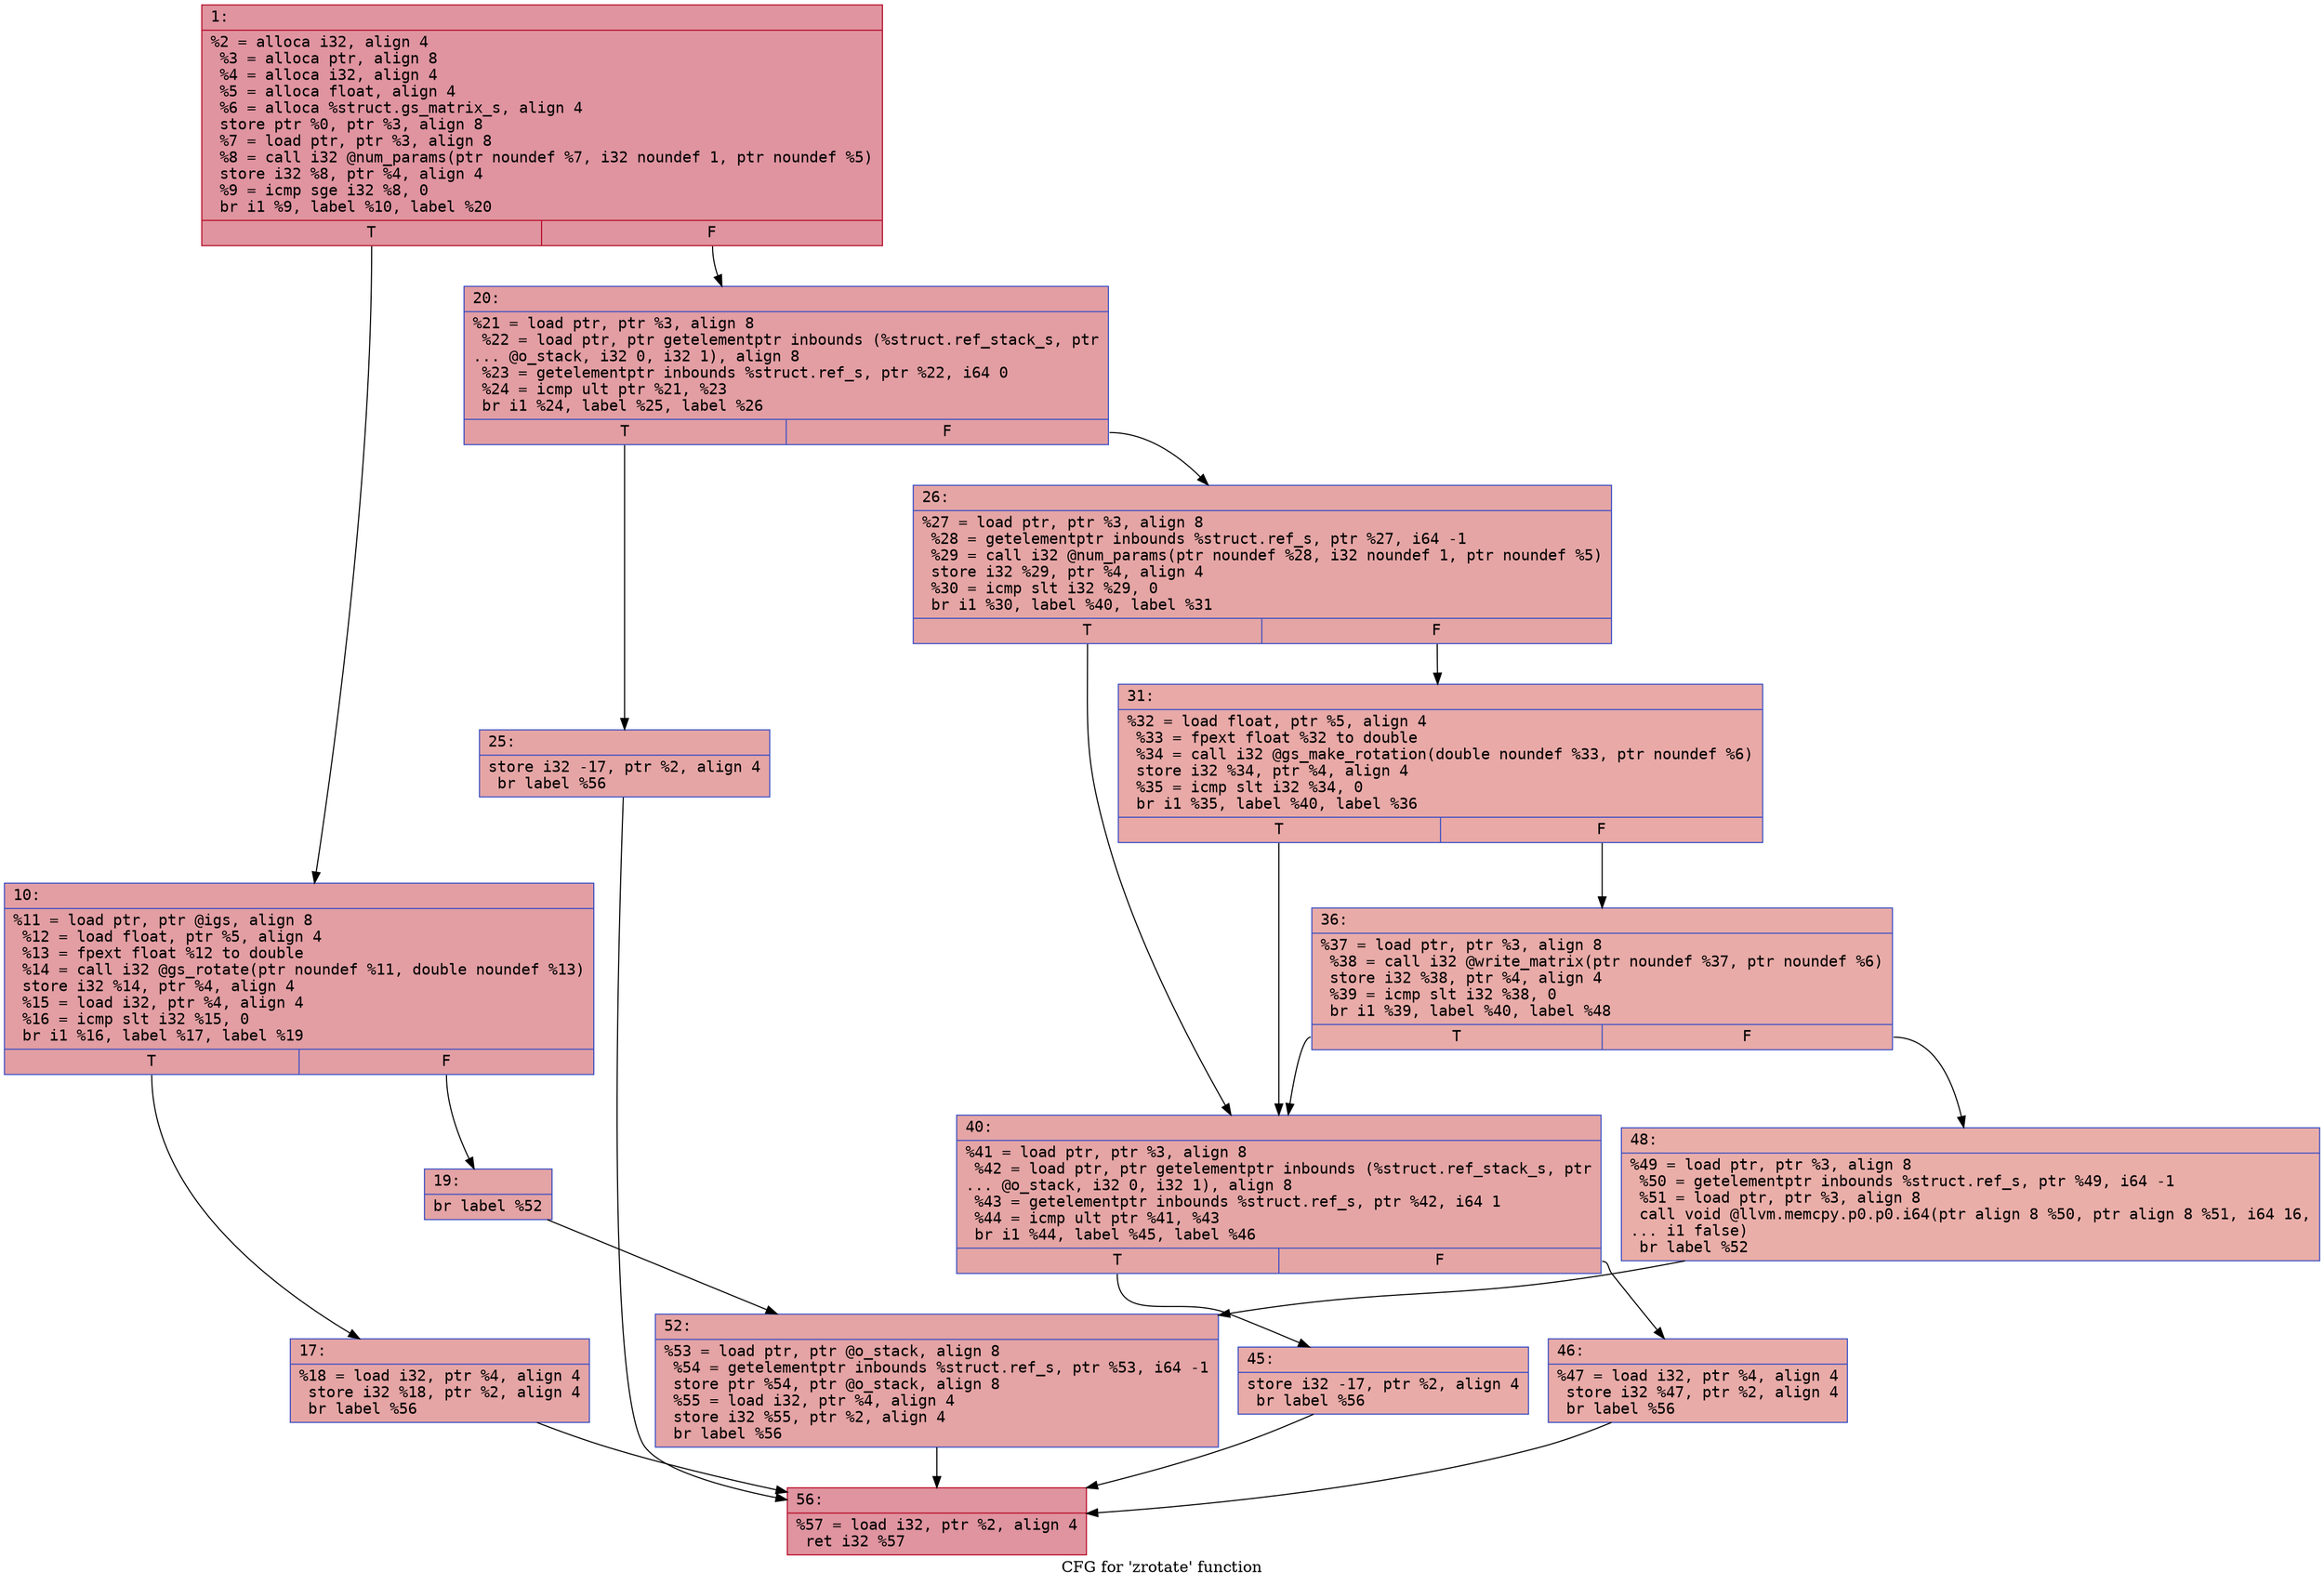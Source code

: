 digraph "CFG for 'zrotate' function" {
	label="CFG for 'zrotate' function";

	Node0x600001bd2a80 [shape=record,color="#b70d28ff", style=filled, fillcolor="#b70d2870" fontname="Courier",label="{1:\l|  %2 = alloca i32, align 4\l  %3 = alloca ptr, align 8\l  %4 = alloca i32, align 4\l  %5 = alloca float, align 4\l  %6 = alloca %struct.gs_matrix_s, align 4\l  store ptr %0, ptr %3, align 8\l  %7 = load ptr, ptr %3, align 8\l  %8 = call i32 @num_params(ptr noundef %7, i32 noundef 1, ptr noundef %5)\l  store i32 %8, ptr %4, align 4\l  %9 = icmp sge i32 %8, 0\l  br i1 %9, label %10, label %20\l|{<s0>T|<s1>F}}"];
	Node0x600001bd2a80:s0 -> Node0x600001bd2ad0[tooltip="1 -> 10\nProbability 50.00%" ];
	Node0x600001bd2a80:s1 -> Node0x600001bd2bc0[tooltip="1 -> 20\nProbability 50.00%" ];
	Node0x600001bd2ad0 [shape=record,color="#3d50c3ff", style=filled, fillcolor="#be242e70" fontname="Courier",label="{10:\l|  %11 = load ptr, ptr @igs, align 8\l  %12 = load float, ptr %5, align 4\l  %13 = fpext float %12 to double\l  %14 = call i32 @gs_rotate(ptr noundef %11, double noundef %13)\l  store i32 %14, ptr %4, align 4\l  %15 = load i32, ptr %4, align 4\l  %16 = icmp slt i32 %15, 0\l  br i1 %16, label %17, label %19\l|{<s0>T|<s1>F}}"];
	Node0x600001bd2ad0:s0 -> Node0x600001bd2b20[tooltip="10 -> 17\nProbability 37.50%" ];
	Node0x600001bd2ad0:s1 -> Node0x600001bd2b70[tooltip="10 -> 19\nProbability 62.50%" ];
	Node0x600001bd2b20 [shape=record,color="#3d50c3ff", style=filled, fillcolor="#c5333470" fontname="Courier",label="{17:\l|  %18 = load i32, ptr %4, align 4\l  store i32 %18, ptr %2, align 4\l  br label %56\l}"];
	Node0x600001bd2b20 -> Node0x600001bd2ee0[tooltip="17 -> 56\nProbability 100.00%" ];
	Node0x600001bd2b70 [shape=record,color="#3d50c3ff", style=filled, fillcolor="#c32e3170" fontname="Courier",label="{19:\l|  br label %52\l}"];
	Node0x600001bd2b70 -> Node0x600001bd2e90[tooltip="19 -> 52\nProbability 100.00%" ];
	Node0x600001bd2bc0 [shape=record,color="#3d50c3ff", style=filled, fillcolor="#be242e70" fontname="Courier",label="{20:\l|  %21 = load ptr, ptr %3, align 8\l  %22 = load ptr, ptr getelementptr inbounds (%struct.ref_stack_s, ptr\l... @o_stack, i32 0, i32 1), align 8\l  %23 = getelementptr inbounds %struct.ref_s, ptr %22, i64 0\l  %24 = icmp ult ptr %21, %23\l  br i1 %24, label %25, label %26\l|{<s0>T|<s1>F}}"];
	Node0x600001bd2bc0:s0 -> Node0x600001bd2c10[tooltip="20 -> 25\nProbability 50.00%" ];
	Node0x600001bd2bc0:s1 -> Node0x600001bd2c60[tooltip="20 -> 26\nProbability 50.00%" ];
	Node0x600001bd2c10 [shape=record,color="#3d50c3ff", style=filled, fillcolor="#c5333470" fontname="Courier",label="{25:\l|  store i32 -17, ptr %2, align 4\l  br label %56\l}"];
	Node0x600001bd2c10 -> Node0x600001bd2ee0[tooltip="25 -> 56\nProbability 100.00%" ];
	Node0x600001bd2c60 [shape=record,color="#3d50c3ff", style=filled, fillcolor="#c5333470" fontname="Courier",label="{26:\l|  %27 = load ptr, ptr %3, align 8\l  %28 = getelementptr inbounds %struct.ref_s, ptr %27, i64 -1\l  %29 = call i32 @num_params(ptr noundef %28, i32 noundef 1, ptr noundef %5)\l  store i32 %29, ptr %4, align 4\l  %30 = icmp slt i32 %29, 0\l  br i1 %30, label %40, label %31\l|{<s0>T|<s1>F}}"];
	Node0x600001bd2c60:s0 -> Node0x600001bd2d50[tooltip="26 -> 40\nProbability 37.50%" ];
	Node0x600001bd2c60:s1 -> Node0x600001bd2cb0[tooltip="26 -> 31\nProbability 62.50%" ];
	Node0x600001bd2cb0 [shape=record,color="#3d50c3ff", style=filled, fillcolor="#ca3b3770" fontname="Courier",label="{31:\l|  %32 = load float, ptr %5, align 4\l  %33 = fpext float %32 to double\l  %34 = call i32 @gs_make_rotation(double noundef %33, ptr noundef %6)\l  store i32 %34, ptr %4, align 4\l  %35 = icmp slt i32 %34, 0\l  br i1 %35, label %40, label %36\l|{<s0>T|<s1>F}}"];
	Node0x600001bd2cb0:s0 -> Node0x600001bd2d50[tooltip="31 -> 40\nProbability 37.50%" ];
	Node0x600001bd2cb0:s1 -> Node0x600001bd2d00[tooltip="31 -> 36\nProbability 62.50%" ];
	Node0x600001bd2d00 [shape=record,color="#3d50c3ff", style=filled, fillcolor="#cc403a70" fontname="Courier",label="{36:\l|  %37 = load ptr, ptr %3, align 8\l  %38 = call i32 @write_matrix(ptr noundef %37, ptr noundef %6)\l  store i32 %38, ptr %4, align 4\l  %39 = icmp slt i32 %38, 0\l  br i1 %39, label %40, label %48\l|{<s0>T|<s1>F}}"];
	Node0x600001bd2d00:s0 -> Node0x600001bd2d50[tooltip="36 -> 40\nProbability 37.50%" ];
	Node0x600001bd2d00:s1 -> Node0x600001bd2e40[tooltip="36 -> 48\nProbability 62.50%" ];
	Node0x600001bd2d50 [shape=record,color="#3d50c3ff", style=filled, fillcolor="#c5333470" fontname="Courier",label="{40:\l|  %41 = load ptr, ptr %3, align 8\l  %42 = load ptr, ptr getelementptr inbounds (%struct.ref_stack_s, ptr\l... @o_stack, i32 0, i32 1), align 8\l  %43 = getelementptr inbounds %struct.ref_s, ptr %42, i64 1\l  %44 = icmp ult ptr %41, %43\l  br i1 %44, label %45, label %46\l|{<s0>T|<s1>F}}"];
	Node0x600001bd2d50:s0 -> Node0x600001bd2da0[tooltip="40 -> 45\nProbability 50.00%" ];
	Node0x600001bd2d50:s1 -> Node0x600001bd2df0[tooltip="40 -> 46\nProbability 50.00%" ];
	Node0x600001bd2da0 [shape=record,color="#3d50c3ff", style=filled, fillcolor="#cc403a70" fontname="Courier",label="{45:\l|  store i32 -17, ptr %2, align 4\l  br label %56\l}"];
	Node0x600001bd2da0 -> Node0x600001bd2ee0[tooltip="45 -> 56\nProbability 100.00%" ];
	Node0x600001bd2df0 [shape=record,color="#3d50c3ff", style=filled, fillcolor="#cc403a70" fontname="Courier",label="{46:\l|  %47 = load i32, ptr %4, align 4\l  store i32 %47, ptr %2, align 4\l  br label %56\l}"];
	Node0x600001bd2df0 -> Node0x600001bd2ee0[tooltip="46 -> 56\nProbability 100.00%" ];
	Node0x600001bd2e40 [shape=record,color="#3d50c3ff", style=filled, fillcolor="#d0473d70" fontname="Courier",label="{48:\l|  %49 = load ptr, ptr %3, align 8\l  %50 = getelementptr inbounds %struct.ref_s, ptr %49, i64 -1\l  %51 = load ptr, ptr %3, align 8\l  call void @llvm.memcpy.p0.p0.i64(ptr align 8 %50, ptr align 8 %51, i64 16,\l... i1 false)\l  br label %52\l}"];
	Node0x600001bd2e40 -> Node0x600001bd2e90[tooltip="48 -> 52\nProbability 100.00%" ];
	Node0x600001bd2e90 [shape=record,color="#3d50c3ff", style=filled, fillcolor="#c32e3170" fontname="Courier",label="{52:\l|  %53 = load ptr, ptr @o_stack, align 8\l  %54 = getelementptr inbounds %struct.ref_s, ptr %53, i64 -1\l  store ptr %54, ptr @o_stack, align 8\l  %55 = load i32, ptr %4, align 4\l  store i32 %55, ptr %2, align 4\l  br label %56\l}"];
	Node0x600001bd2e90 -> Node0x600001bd2ee0[tooltip="52 -> 56\nProbability 100.00%" ];
	Node0x600001bd2ee0 [shape=record,color="#b70d28ff", style=filled, fillcolor="#b70d2870" fontname="Courier",label="{56:\l|  %57 = load i32, ptr %2, align 4\l  ret i32 %57\l}"];
}
